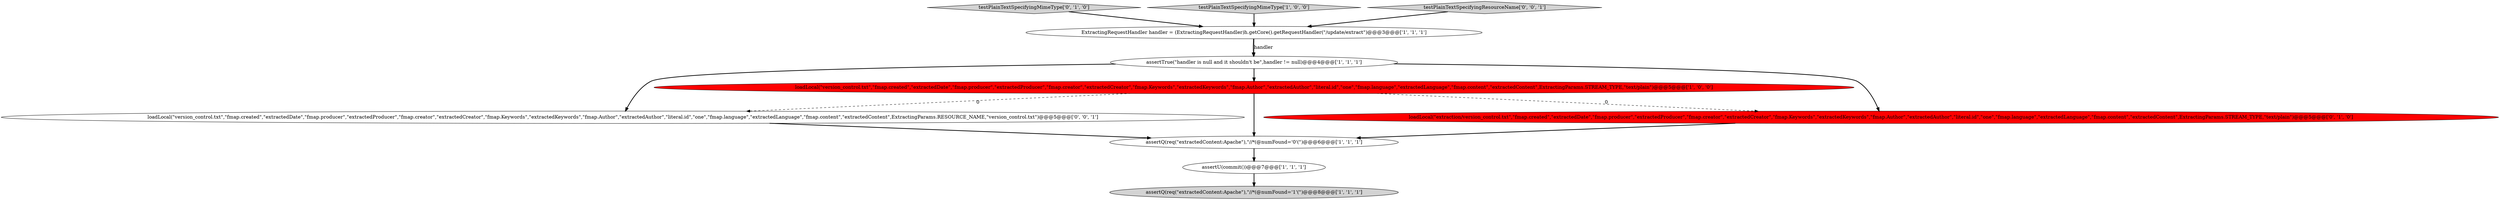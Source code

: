 digraph {
3 [style = filled, label = "assertQ(req(\"extractedContent:Apache\"),\"//*(@numFound='0'(\")@@@6@@@['1', '1', '1']", fillcolor = white, shape = ellipse image = "AAA0AAABBB1BBB"];
10 [style = filled, label = "loadLocal(\"version_control.txt\",\"fmap.created\",\"extractedDate\",\"fmap.producer\",\"extractedProducer\",\"fmap.creator\",\"extractedCreator\",\"fmap.Keywords\",\"extractedKeywords\",\"fmap.Author\",\"extractedAuthor\",\"literal.id\",\"one\",\"fmap.language\",\"extractedLanguage\",\"fmap.content\",\"extractedContent\",ExtractingParams.RESOURCE_NAME,\"version_control.txt\")@@@5@@@['0', '0', '1']", fillcolor = white, shape = ellipse image = "AAA0AAABBB3BBB"];
0 [style = filled, label = "loadLocal(\"version_control.txt\",\"fmap.created\",\"extractedDate\",\"fmap.producer\",\"extractedProducer\",\"fmap.creator\",\"extractedCreator\",\"fmap.Keywords\",\"extractedKeywords\",\"fmap.Author\",\"extractedAuthor\",\"literal.id\",\"one\",\"fmap.language\",\"extractedLanguage\",\"fmap.content\",\"extractedContent\",ExtractingParams.STREAM_TYPE,\"text/plain\")@@@5@@@['1', '0', '0']", fillcolor = red, shape = ellipse image = "AAA1AAABBB1BBB"];
2 [style = filled, label = "assertQ(req(\"extractedContent:Apache\"),\"//*(@numFound='1'(\")@@@8@@@['1', '1', '1']", fillcolor = lightgray, shape = ellipse image = "AAA0AAABBB1BBB"];
8 [style = filled, label = "testPlainTextSpecifyingMimeType['0', '1', '0']", fillcolor = lightgray, shape = diamond image = "AAA0AAABBB2BBB"];
5 [style = filled, label = "testPlainTextSpecifyingMimeType['1', '0', '0']", fillcolor = lightgray, shape = diamond image = "AAA0AAABBB1BBB"];
7 [style = filled, label = "loadLocal(\"extraction/version_control.txt\",\"fmap.created\",\"extractedDate\",\"fmap.producer\",\"extractedProducer\",\"fmap.creator\",\"extractedCreator\",\"fmap.Keywords\",\"extractedKeywords\",\"fmap.Author\",\"extractedAuthor\",\"literal.id\",\"one\",\"fmap.language\",\"extractedLanguage\",\"fmap.content\",\"extractedContent\",ExtractingParams.STREAM_TYPE,\"text/plain\")@@@5@@@['0', '1', '0']", fillcolor = red, shape = ellipse image = "AAA1AAABBB2BBB"];
4 [style = filled, label = "assertTrue(\"handler is null and it shouldn't be\",handler != null)@@@4@@@['1', '1', '1']", fillcolor = white, shape = ellipse image = "AAA0AAABBB1BBB"];
9 [style = filled, label = "testPlainTextSpecifyingResourceName['0', '0', '1']", fillcolor = lightgray, shape = diamond image = "AAA0AAABBB3BBB"];
6 [style = filled, label = "ExtractingRequestHandler handler = (ExtractingRequestHandler)h.getCore().getRequestHandler(\"/update/extract\")@@@3@@@['1', '1', '1']", fillcolor = white, shape = ellipse image = "AAA0AAABBB1BBB"];
1 [style = filled, label = "assertU(commit())@@@7@@@['1', '1', '1']", fillcolor = white, shape = ellipse image = "AAA0AAABBB1BBB"];
0->3 [style = bold, label=""];
4->10 [style = bold, label=""];
6->4 [style = bold, label=""];
10->3 [style = bold, label=""];
7->3 [style = bold, label=""];
1->2 [style = bold, label=""];
8->6 [style = bold, label=""];
9->6 [style = bold, label=""];
5->6 [style = bold, label=""];
0->10 [style = dashed, label="0"];
3->1 [style = bold, label=""];
0->7 [style = dashed, label="0"];
6->4 [style = solid, label="handler"];
4->7 [style = bold, label=""];
4->0 [style = bold, label=""];
}

